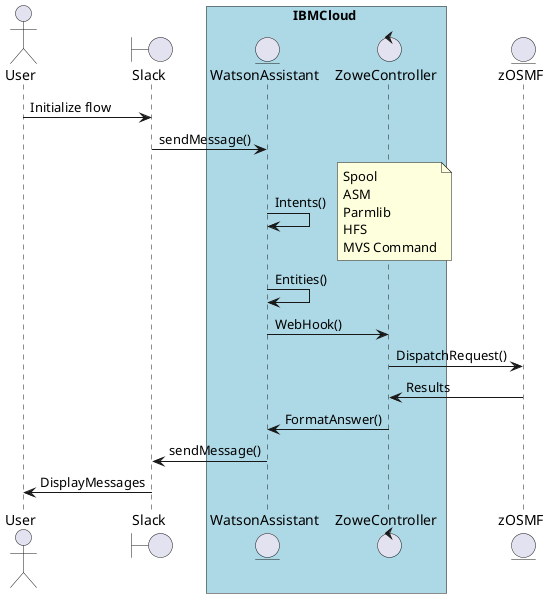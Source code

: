 @startuml
actor User
boundary Slack
box IBMCloud #LightBlue
entity WatsonAssistant
control ZoweController
end box
entity zOSMF
User -> Slack : Initialize flow
Slack -> WatsonAssistant : sendMessage()
WatsonAssistant -> WatsonAssistant : Intents()
  note right
    Spool
    ASM
    Parmlib
    HFS
    MVS Command
  end note
WatsonAssistant -> WatsonAssistant : Entities()
WatsonAssistant -> ZoweController : WebHook()
ZoweController -> zOSMF : DispatchRequest()
zOSMF -> ZoweController : Results
ZoweController -> WatsonAssistant : FormatAnswer()
WatsonAssistant -> Slack : sendMessage()
Slack -> User : DisplayMessages

@enduml